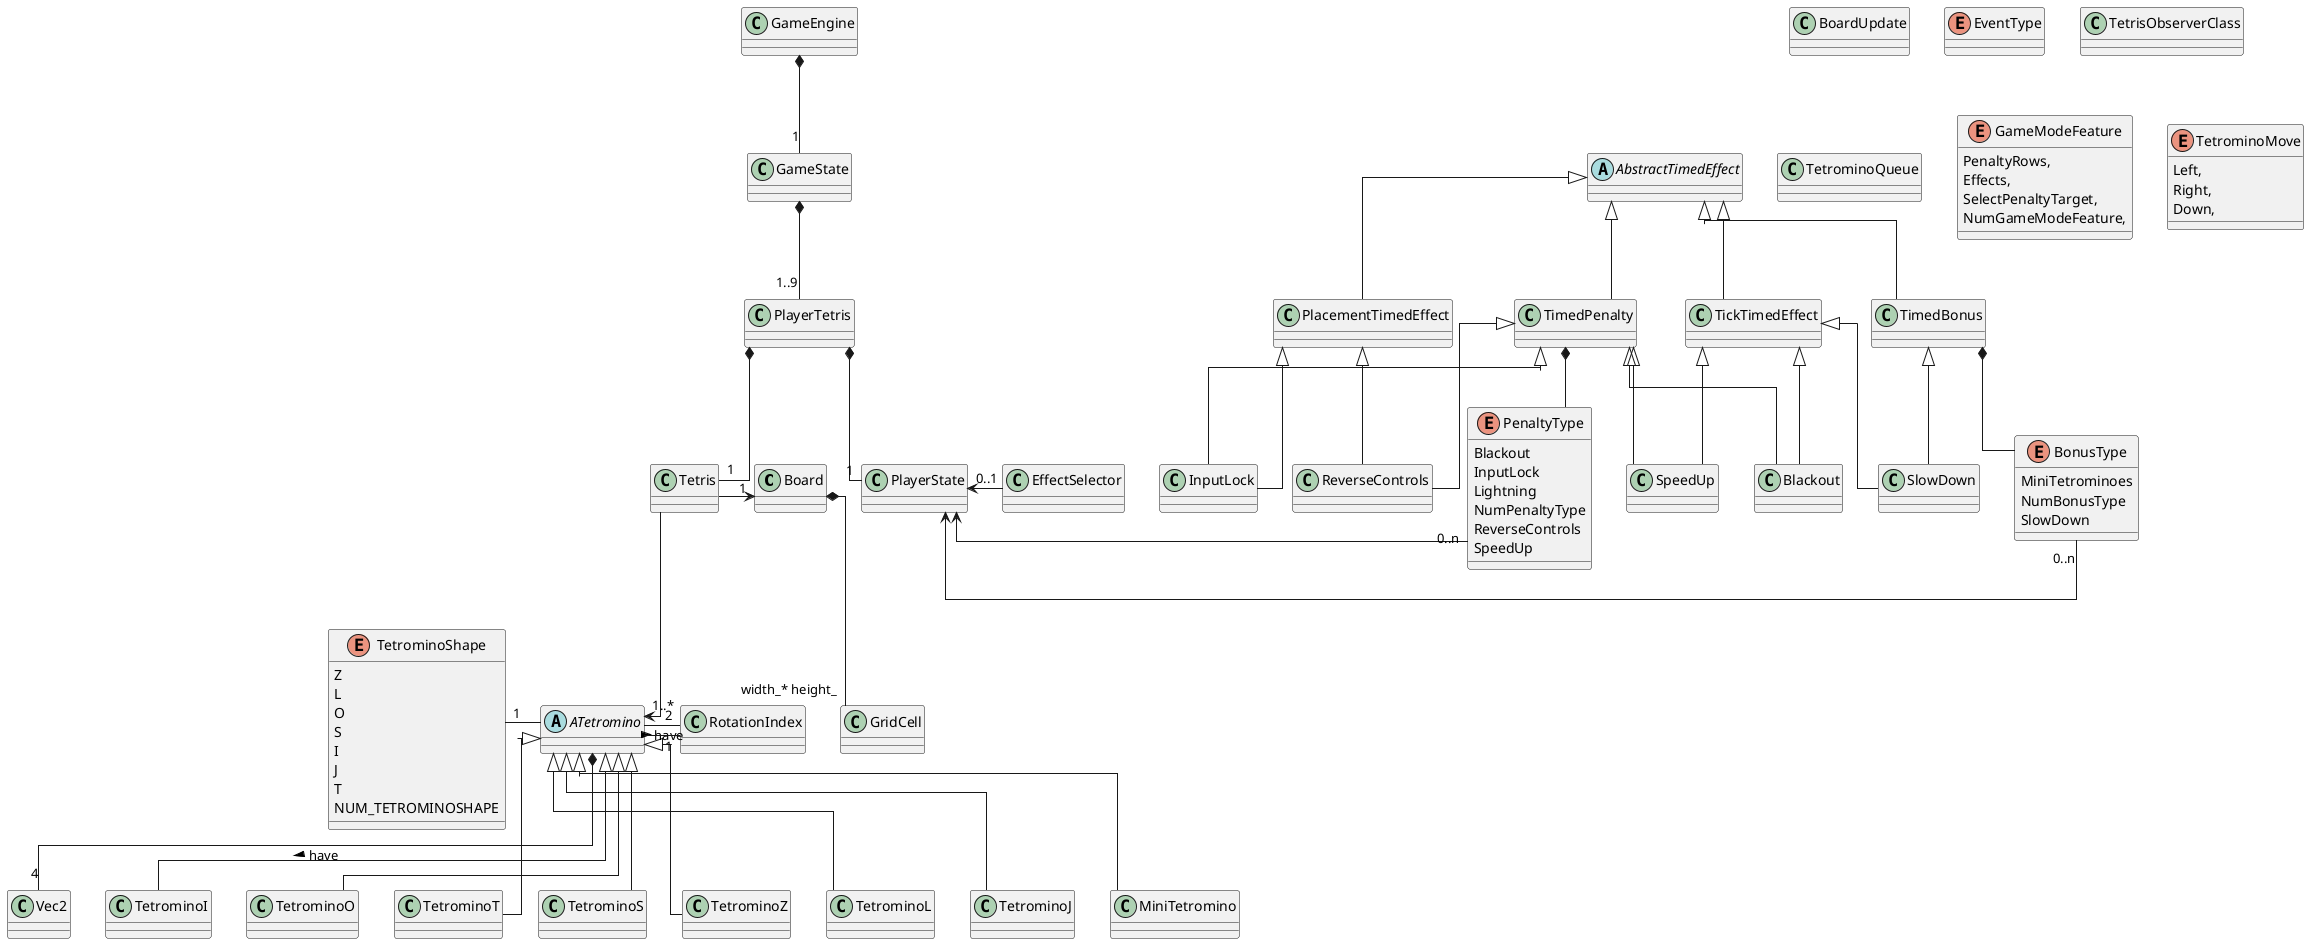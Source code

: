 @startuml GameStructureClass

skinparam linetype ortho

' !include tetris_lib/GameClass.plantuml!0
' !include tetris_royal_lib/EffectClass.plantuml!0
' !include tetris_royal_lib/PlayerStateClass.plantuml!0
' !include tetris_royal_lib/PlayerTetrisClass.plantuml!0
' !include tetris_royal_lib/GameEngineClass.plantuml!0
' !include tetris_royal_lib/GameStateClass.plantuml!0

class Board{}
class BoardUpdate{}
enum EventType{}
class GridCell{}
class RotationIndex{}
class Tetris{}
class TetrisObserverClass{}
class TetrominoQueue{}
class Vec2{}

abstract class ATetromino{}

enum TetrominoShape {
    Z
    L
    O
    S
    I
    J
    T
    NUM_TETROMINOSHAPE
}

class TetrominoI extends ATetromino{}
class TetrominoO extends ATetromino{}
class TetrominoT extends ATetromino{}
class TetrominoS extends ATetromino{}
class TetrominoZ extends ATetromino{}
class TetrominoL extends ATetromino{}
class TetrominoJ extends ATetromino{}
class MiniTetromino extends ATetromino{}


abstract class AbstractTimedEffect {}


class Blackout {}


class EffectSelector {}


class InputLock {}


class PlacementTimedEffect {}


class ReverseControls {}


class SlowDown {}


class SpeedUp {}

class TickTimedEffect {}


class TimedBonus {}

class TimedPenalty {}


enum BonusType {
	MiniTetrominoes
	NumBonusType
	SlowDown
}


enum PenaltyType {
	Blackout
	InputLock
	Lightning
	NumPenaltyType
	ReverseControls
	SpeedUp
}

class GameEngine{}

enum GameModeFeature{
	PenaltyRows,
    Effects,
    SelectPenaltyTarget,
    NumGameModeFeature,
}

class GameState{}
class PlayerState{}
class PlayerTetris{}



/' Inheritance relationships '/

AbstractTimedEffect <|-- PlacementTimedEffect


AbstractTimedEffect <|-- TickTimedEffect


AbstractTimedEffect <|-- TimedBonus


AbstractTimedEffect <|-- TimedPenalty


PlacementTimedEffect <|-- InputLock


PlacementTimedEffect <|-- ReverseControls


TickTimedEffect <|-- Blackout


TickTimedEffect <|-- SlowDown


TickTimedEffect <|-- SpeedUp


TimedBonus <|-- SlowDown


TimedPenalty <|-- Blackout


TimedPenalty <|-- InputLock


TimedPenalty <|-- ReverseControls


TimedPenalty <|-- SpeedUp

TimedBonus *-- BonusType


TimedPenalty *-- PenaltyType


enum TetrominoMove {
    Left,
    Right,
    Down,
}

TetrominoShape"1"- ATetromino
 
ATetromino  - "2" RotationIndex : have  >
ATetromino *--"4" Vec2 : have > 
ATetromino - "1" RotationIndex


Board *--"width_* height_" GridCell


Tetris ->"1" Board
Tetris --> "1..*" ATetromino

PlayerState <- "0..1" EffectSelector
PlayerState <- "0..n" BonusType
PlayerState <- "0..n" PenaltyType

PlayerTetris *-- "1" PlayerState
PlayerTetris *-- "1" Tetris

GameState *-- "1..9" PlayerTetris

GameEngine *-- "1" GameState

@enduml